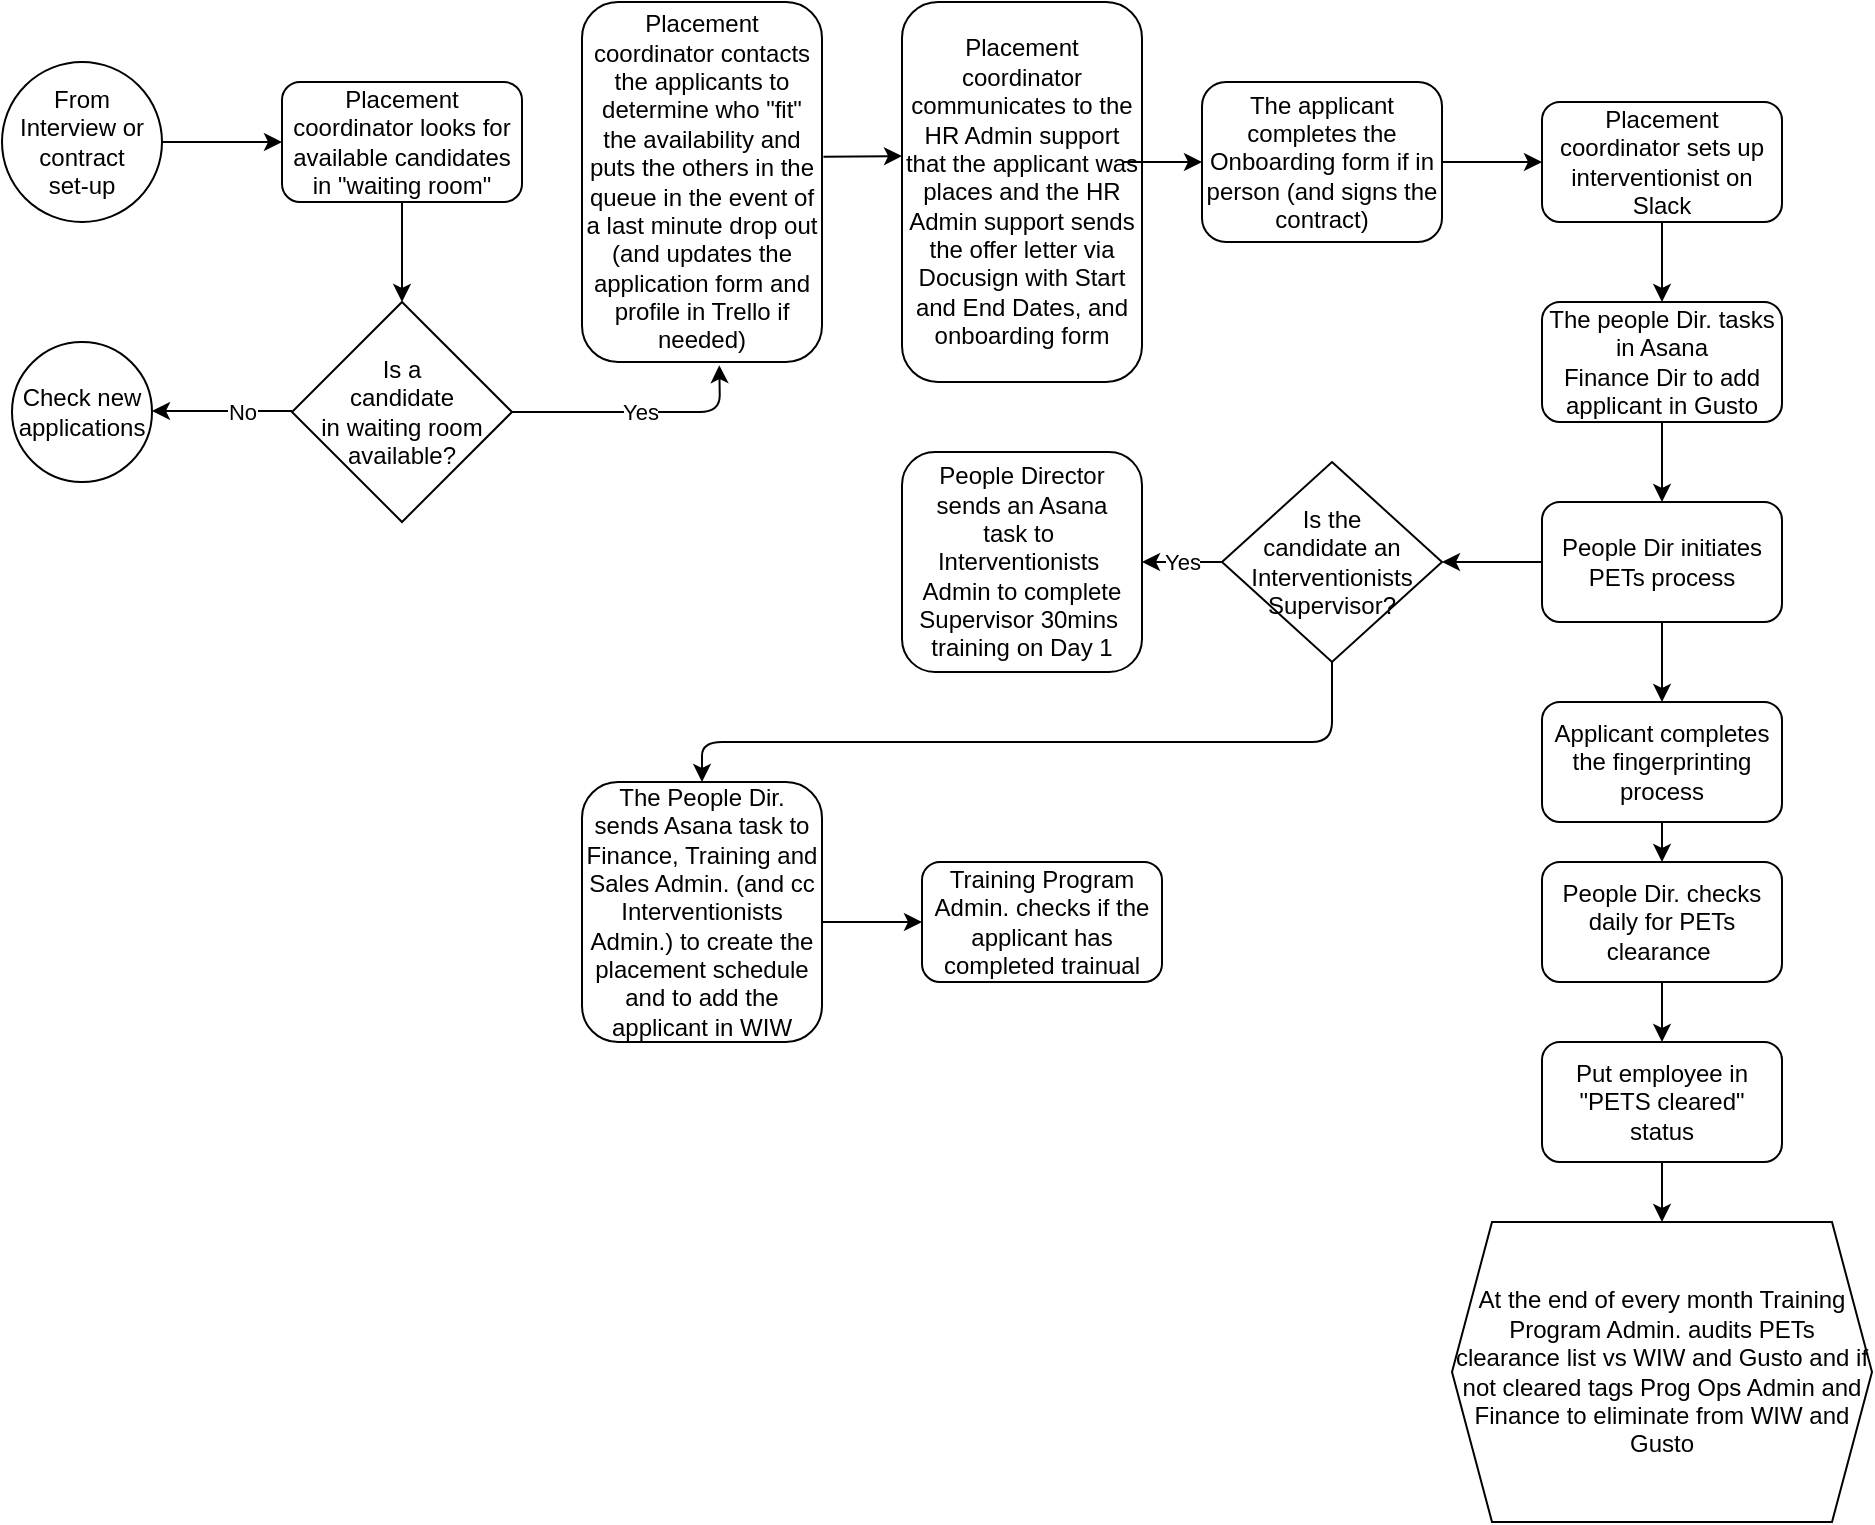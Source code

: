 <mxfile version="14.8.0" type="github">
  <diagram id="pUHKSoeqSPnH9aFKWTla" name="Page-1">
    <mxGraphModel dx="1022" dy="468" grid="1" gridSize="10" guides="1" tooltips="1" connect="1" arrows="1" fold="1" page="1" pageScale="1" pageWidth="850" pageHeight="1100" math="0" shadow="0">
      <root>
        <mxCell id="0" />
        <mxCell id="1" parent="0" />
        <mxCell id="HmO050Vw17ycaXZfuZyL-1" value="From Interview or contract &lt;br&gt;set-up" style="ellipse;whiteSpace=wrap;html=1;aspect=fixed;" vertex="1" parent="1">
          <mxGeometry x="30" y="40" width="80" height="80" as="geometry" />
        </mxCell>
        <mxCell id="HmO050Vw17ycaXZfuZyL-2" value="" style="endArrow=classic;html=1;exitX=1;exitY=0.5;exitDx=0;exitDy=0;" edge="1" parent="1" source="HmO050Vw17ycaXZfuZyL-1">
          <mxGeometry width="50" height="50" relative="1" as="geometry">
            <mxPoint x="130" y="80" as="sourcePoint" />
            <mxPoint x="170" y="80" as="targetPoint" />
          </mxGeometry>
        </mxCell>
        <mxCell id="HmO050Vw17ycaXZfuZyL-3" value="Placement coordinator looks for available candidates in &quot;waiting room&quot;" style="rounded=1;whiteSpace=wrap;html=1;" vertex="1" parent="1">
          <mxGeometry x="170" y="50" width="120" height="60" as="geometry" />
        </mxCell>
        <mxCell id="HmO050Vw17ycaXZfuZyL-5" value="" style="endArrow=classic;html=1;" edge="1" parent="1">
          <mxGeometry width="50" height="50" relative="1" as="geometry">
            <mxPoint x="230" y="110" as="sourcePoint" />
            <mxPoint x="230" y="160" as="targetPoint" />
          </mxGeometry>
        </mxCell>
        <mxCell id="HmO050Vw17ycaXZfuZyL-6" value="Is a &lt;br&gt;candidate &lt;br&gt;in waiting room available?" style="rhombus;whiteSpace=wrap;html=1;" vertex="1" parent="1">
          <mxGeometry x="175" y="160" width="110" height="110" as="geometry" />
        </mxCell>
        <mxCell id="HmO050Vw17ycaXZfuZyL-7" value="Yes" style="endArrow=classic;html=1;exitX=1;exitY=0.5;exitDx=0;exitDy=0;entryX=0.572;entryY=1.009;entryDx=0;entryDy=0;entryPerimeter=0;" edge="1" parent="1" source="HmO050Vw17ycaXZfuZyL-6" target="HmO050Vw17ycaXZfuZyL-11">
          <mxGeometry width="50" height="50" relative="1" as="geometry">
            <mxPoint x="400" y="210" as="sourcePoint" />
            <mxPoint x="370" y="215" as="targetPoint" />
            <Array as="points">
              <mxPoint x="389" y="215" />
            </Array>
          </mxGeometry>
        </mxCell>
        <mxCell id="HmO050Vw17ycaXZfuZyL-8" value="" style="endArrow=classic;html=1;" edge="1" parent="1">
          <mxGeometry width="50" height="50" relative="1" as="geometry">
            <mxPoint x="175" y="214.5" as="sourcePoint" />
            <mxPoint x="105" y="214.5" as="targetPoint" />
          </mxGeometry>
        </mxCell>
        <mxCell id="HmO050Vw17ycaXZfuZyL-9" value="No" style="edgeLabel;html=1;align=center;verticalAlign=middle;resizable=0;points=[];" vertex="1" connectable="0" parent="HmO050Vw17ycaXZfuZyL-8">
          <mxGeometry x="-0.276" relative="1" as="geometry">
            <mxPoint as="offset" />
          </mxGeometry>
        </mxCell>
        <mxCell id="HmO050Vw17ycaXZfuZyL-10" value="Check new applications" style="ellipse;whiteSpace=wrap;html=1;aspect=fixed;" vertex="1" parent="1">
          <mxGeometry x="35" y="180" width="70" height="70" as="geometry" />
        </mxCell>
        <mxCell id="HmO050Vw17ycaXZfuZyL-11" value="Placement coordinator contacts the applicants to determine who &quot;fit&quot;&lt;br&gt;the availability and puts the others in the queue in the event of a last minute drop out (and updates the application form and profile in Trello if needed)" style="rounded=1;whiteSpace=wrap;html=1;" vertex="1" parent="1">
          <mxGeometry x="320" y="10" width="120" height="180" as="geometry" />
        </mxCell>
        <mxCell id="HmO050Vw17ycaXZfuZyL-12" value="" style="endArrow=classic;html=1;exitX=1.006;exitY=0.43;exitDx=0;exitDy=0;exitPerimeter=0;" edge="1" parent="1" source="HmO050Vw17ycaXZfuZyL-11">
          <mxGeometry width="50" height="50" relative="1" as="geometry">
            <mxPoint x="470" y="70" as="sourcePoint" />
            <mxPoint x="480" y="87" as="targetPoint" />
          </mxGeometry>
        </mxCell>
        <mxCell id="HmO050Vw17ycaXZfuZyL-13" value="Placement coordinator communicates to the HR Admin support that the applicant was places and the HR Admin support sends the offer letter via Docusign with Start and End Dates, and onboarding form" style="rounded=1;whiteSpace=wrap;html=1;" vertex="1" parent="1">
          <mxGeometry x="480" y="10" width="120" height="190" as="geometry" />
        </mxCell>
        <mxCell id="HmO050Vw17ycaXZfuZyL-14" value="" style="endArrow=classic;html=1;" edge="1" parent="1" target="HmO050Vw17ycaXZfuZyL-15">
          <mxGeometry width="50" height="50" relative="1" as="geometry">
            <mxPoint x="590" y="90" as="sourcePoint" />
            <mxPoint x="640" y="90" as="targetPoint" />
          </mxGeometry>
        </mxCell>
        <mxCell id="HmO050Vw17ycaXZfuZyL-15" value="The applicant completes the Onboarding form if in person (and signs the contract)" style="rounded=1;whiteSpace=wrap;html=1;" vertex="1" parent="1">
          <mxGeometry x="630" y="50" width="120" height="80" as="geometry" />
        </mxCell>
        <mxCell id="HmO050Vw17ycaXZfuZyL-16" value="" style="endArrow=classic;html=1;" edge="1" parent="1">
          <mxGeometry width="50" height="50" relative="1" as="geometry">
            <mxPoint x="750" y="90" as="sourcePoint" />
            <mxPoint x="800" y="90" as="targetPoint" />
          </mxGeometry>
        </mxCell>
        <mxCell id="HmO050Vw17ycaXZfuZyL-17" value="Placement coordinator sets up interventionist on Slack" style="rounded=1;whiteSpace=wrap;html=1;" vertex="1" parent="1">
          <mxGeometry x="800" y="60" width="120" height="60" as="geometry" />
        </mxCell>
        <mxCell id="HmO050Vw17ycaXZfuZyL-18" value="" style="endArrow=classic;html=1;exitX=0.5;exitY=1;exitDx=0;exitDy=0;" edge="1" parent="1" source="HmO050Vw17ycaXZfuZyL-17">
          <mxGeometry width="50" height="50" relative="1" as="geometry">
            <mxPoint x="620" y="130" as="sourcePoint" />
            <mxPoint x="860" y="160" as="targetPoint" />
            <Array as="points" />
          </mxGeometry>
        </mxCell>
        <mxCell id="HmO050Vw17ycaXZfuZyL-19" value="The people Dir. tasks in Asana&lt;br&gt;Finance Dir to add applicant in Gusto" style="rounded=1;whiteSpace=wrap;html=1;" vertex="1" parent="1">
          <mxGeometry x="800" y="160" width="120" height="60" as="geometry" />
        </mxCell>
        <mxCell id="HmO050Vw17ycaXZfuZyL-20" value="" style="endArrow=classic;html=1;exitX=0.5;exitY=1;exitDx=0;exitDy=0;" edge="1" parent="1" source="HmO050Vw17ycaXZfuZyL-19">
          <mxGeometry width="50" height="50" relative="1" as="geometry">
            <mxPoint x="620" y="320" as="sourcePoint" />
            <mxPoint x="860" y="260" as="targetPoint" />
          </mxGeometry>
        </mxCell>
        <mxCell id="HmO050Vw17ycaXZfuZyL-21" value="People Dir initiates PETs process" style="rounded=1;whiteSpace=wrap;html=1;" vertex="1" parent="1">
          <mxGeometry x="800" y="260" width="120" height="60" as="geometry" />
        </mxCell>
        <mxCell id="HmO050Vw17ycaXZfuZyL-22" value="" style="endArrow=classic;html=1;exitX=0.5;exitY=1;exitDx=0;exitDy=0;" edge="1" parent="1" source="HmO050Vw17ycaXZfuZyL-21">
          <mxGeometry width="50" height="50" relative="1" as="geometry">
            <mxPoint x="620" y="310" as="sourcePoint" />
            <mxPoint x="860" y="360" as="targetPoint" />
          </mxGeometry>
        </mxCell>
        <mxCell id="HmO050Vw17ycaXZfuZyL-23" value="" style="endArrow=classic;html=1;exitX=0;exitY=0.5;exitDx=0;exitDy=0;" edge="1" parent="1" source="HmO050Vw17ycaXZfuZyL-21">
          <mxGeometry width="50" height="50" relative="1" as="geometry">
            <mxPoint x="620" y="310" as="sourcePoint" />
            <mxPoint x="750" y="290" as="targetPoint" />
          </mxGeometry>
        </mxCell>
        <mxCell id="HmO050Vw17ycaXZfuZyL-24" value="Is the &lt;br&gt;candidate an Interventionists Supervisor?" style="rhombus;whiteSpace=wrap;html=1;" vertex="1" parent="1">
          <mxGeometry x="640" y="240" width="110" height="100" as="geometry" />
        </mxCell>
        <mxCell id="HmO050Vw17ycaXZfuZyL-28" value="Yes" style="endArrow=classic;html=1;exitX=0;exitY=0.5;exitDx=0;exitDy=0;" edge="1" parent="1" source="HmO050Vw17ycaXZfuZyL-24">
          <mxGeometry width="50" height="50" relative="1" as="geometry">
            <mxPoint x="510" y="300" as="sourcePoint" />
            <mxPoint x="600" y="290" as="targetPoint" />
          </mxGeometry>
        </mxCell>
        <mxCell id="HmO050Vw17ycaXZfuZyL-29" value="People Director&lt;br&gt;sends an Asana&lt;br&gt;task to&amp;nbsp;&lt;br&gt;Interventionists&amp;nbsp;&lt;br&gt;Admin to complete&lt;br&gt;Supervisor 30mins&amp;nbsp;&lt;br&gt;training on Day 1" style="rounded=1;whiteSpace=wrap;html=1;" vertex="1" parent="1">
          <mxGeometry x="480" y="235" width="120" height="110" as="geometry" />
        </mxCell>
        <mxCell id="HmO050Vw17ycaXZfuZyL-30" value="" style="endArrow=classic;html=1;exitX=0.5;exitY=1;exitDx=0;exitDy=0;" edge="1" parent="1" source="HmO050Vw17ycaXZfuZyL-24">
          <mxGeometry width="50" height="50" relative="1" as="geometry">
            <mxPoint x="620" y="330" as="sourcePoint" />
            <mxPoint x="380" y="400" as="targetPoint" />
            <Array as="points">
              <mxPoint x="695" y="380" />
              <mxPoint x="380" y="380" />
            </Array>
          </mxGeometry>
        </mxCell>
        <mxCell id="HmO050Vw17ycaXZfuZyL-31" value="The People Dir. sends Asana task to Finance, Training and Sales Admin. (and cc Interventionists Admin.) to create the placement schedule and to add the applicant in WIW" style="rounded=1;whiteSpace=wrap;html=1;" vertex="1" parent="1">
          <mxGeometry x="320" y="400" width="120" height="130" as="geometry" />
        </mxCell>
        <mxCell id="HmO050Vw17ycaXZfuZyL-32" value="" style="endArrow=classic;html=1;" edge="1" parent="1">
          <mxGeometry width="50" height="50" relative="1" as="geometry">
            <mxPoint x="440" y="470" as="sourcePoint" />
            <mxPoint x="490" y="470" as="targetPoint" />
          </mxGeometry>
        </mxCell>
        <mxCell id="HmO050Vw17ycaXZfuZyL-33" value="Training Program&lt;br&gt;Admin. checks if the applicant has completed trainual" style="rounded=1;whiteSpace=wrap;html=1;" vertex="1" parent="1">
          <mxGeometry x="490" y="440" width="120" height="60" as="geometry" />
        </mxCell>
        <mxCell id="HmO050Vw17ycaXZfuZyL-34" value="Applicant completes the fingerprinting process" style="rounded=1;whiteSpace=wrap;html=1;" vertex="1" parent="1">
          <mxGeometry x="800" y="360" width="120" height="60" as="geometry" />
        </mxCell>
        <mxCell id="HmO050Vw17ycaXZfuZyL-35" value="" style="endArrow=classic;html=1;exitX=0.5;exitY=1;exitDx=0;exitDy=0;" edge="1" parent="1" source="HmO050Vw17ycaXZfuZyL-34">
          <mxGeometry width="50" height="50" relative="1" as="geometry">
            <mxPoint x="620" y="550" as="sourcePoint" />
            <mxPoint x="860" y="440" as="targetPoint" />
          </mxGeometry>
        </mxCell>
        <mxCell id="HmO050Vw17ycaXZfuZyL-36" value="People Dir. checks daily for PETs clearance&amp;nbsp;" style="rounded=1;whiteSpace=wrap;html=1;" vertex="1" parent="1">
          <mxGeometry x="800" y="440" width="120" height="60" as="geometry" />
        </mxCell>
        <mxCell id="HmO050Vw17ycaXZfuZyL-37" value="" style="endArrow=classic;html=1;exitX=0.5;exitY=1;exitDx=0;exitDy=0;" edge="1" parent="1" source="HmO050Vw17ycaXZfuZyL-36">
          <mxGeometry width="50" height="50" relative="1" as="geometry">
            <mxPoint x="620" y="530" as="sourcePoint" />
            <mxPoint x="860" y="530" as="targetPoint" />
          </mxGeometry>
        </mxCell>
        <mxCell id="HmO050Vw17ycaXZfuZyL-38" value="Put employee in &quot;PETS cleared&quot;&lt;br&gt;status" style="rounded=1;whiteSpace=wrap;html=1;" vertex="1" parent="1">
          <mxGeometry x="800" y="530" width="120" height="60" as="geometry" />
        </mxCell>
        <mxCell id="HmO050Vw17ycaXZfuZyL-40" value="" style="endArrow=classic;html=1;exitX=0.5;exitY=1;exitDx=0;exitDy=0;" edge="1" parent="1" source="HmO050Vw17ycaXZfuZyL-38">
          <mxGeometry width="50" height="50" relative="1" as="geometry">
            <mxPoint x="620" y="670" as="sourcePoint" />
            <mxPoint x="860" y="620" as="targetPoint" />
          </mxGeometry>
        </mxCell>
        <mxCell id="HmO050Vw17ycaXZfuZyL-41" value="At the end of every month Training Program Admin. audits PETs clearance list vs WIW and Gusto and if not cleared tags Prog Ops Admin and Finance to eliminate from WIW and Gusto" style="shape=hexagon;perimeter=hexagonPerimeter2;whiteSpace=wrap;html=1;fixedSize=1;" vertex="1" parent="1">
          <mxGeometry x="755" y="620" width="210" height="150" as="geometry" />
        </mxCell>
      </root>
    </mxGraphModel>
  </diagram>
</mxfile>
